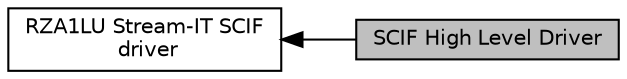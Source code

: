 digraph "SCIF High Level Driver"
{
  edge [fontname="Helvetica",fontsize="10",labelfontname="Helvetica",labelfontsize="10"];
  node [fontname="Helvetica",fontsize="10",shape=box];
  rankdir=LR;
  Node2 [label="RZA1LU Stream-IT SCIF\l driver",height=0.2,width=0.4,color="black", fillcolor="white", style="filled",URL="$d9/de8/group__R__SW__PKG__93__SCIF__API.html",tooltip="This interface provides access to the Serial SCIF peripheral on the RZA1LU Stream-IT board...."];
  Node1 [label="SCIF High Level Driver",height=0.2,width=0.4,color="black", fillcolor="grey75", style="filled", fontcolor="black",tooltip="This interface provides access to SCIF Peripheral."];
  Node2->Node1 [shape=plaintext, dir="back", style="solid"];
}
